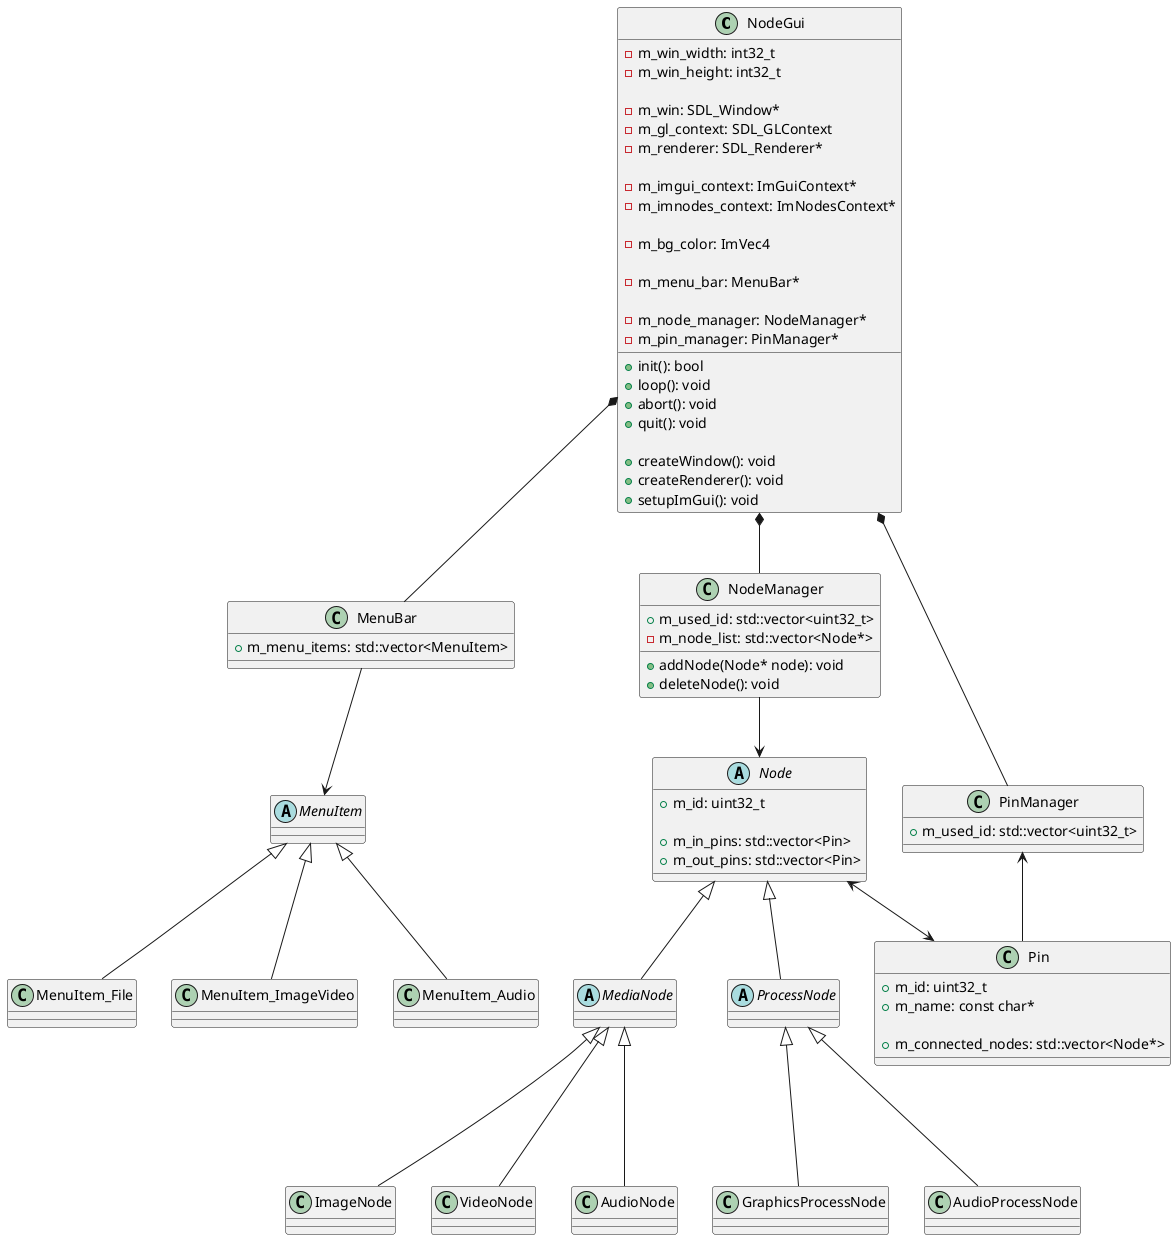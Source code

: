 @startuml NodeProcessing

class NodeGui {
    +init(): bool
    +loop(): void
    +abort(): void
    +quit(): void

    +createWindow(): void
    +createRenderer(): void
    +setupImGui(): void

    -m_win_width: int32_t
    -m_win_height: int32_t

    -m_win: SDL_Window*
    -m_gl_context: SDL_GLContext
    -m_renderer: SDL_Renderer*

    -m_imgui_context: ImGuiContext*
    -m_imnodes_context: ImNodesContext*

    -m_bg_color: ImVec4

    -m_menu_bar: MenuBar*

    -m_node_manager: NodeManager*
    -m_pin_manager: PinManager*
}

class MenuBar {
    +m_menu_items: std::vector<MenuItem>
}

abstract class MenuItem {

}

class MenuItem_File {

}

class MenuItem_ImageVideo {

}

class MenuItem_Audio {

}

class NodeManager {
    +addNode(Node* node): void
    +deleteNode(): void

    +m_used_id: std::vector<uint32_t>
    -m_node_list: std::vector<Node*>
}

abstract class Node {
    +m_id: uint32_t

    +m_in_pins: std::vector<Pin>
    +m_out_pins: std::vector<Pin>
}

abstract class MediaNode {

}

abstract class ProcessNode {

}

class ImageNode {

}

class VideoNode {

}

class AudioNode {

}

class GraphicsProcessNode {

}

class AudioProcessNode {

}

class PinManager {
    +m_used_id: std::vector<uint32_t>
}

class Pin {
    +m_id: uint32_t
    +m_name: const char*

    +m_connected_nodes: std::vector<Node*>
}

NodeGui *-- NodeManager
NodeGui *-- PinManager
NodeGui *-- MenuBar

MenuBar --> MenuItem
MenuItem <|-- MenuItem_File
MenuItem <|-- MenuItem_ImageVideo
MenuItem <|-- MenuItem_Audio

Node <|-- MediaNode
Node <|-- ProcessNode
MediaNode <|--- ImageNode
MediaNode <|--- VideoNode
MediaNode <|--- AudioNode
ProcessNode <|--- GraphicsProcessNode
ProcessNode <|--- AudioProcessNode

NodeManager --> Node
PinManager <-- Pin
Node <--> Pin

@enduml
